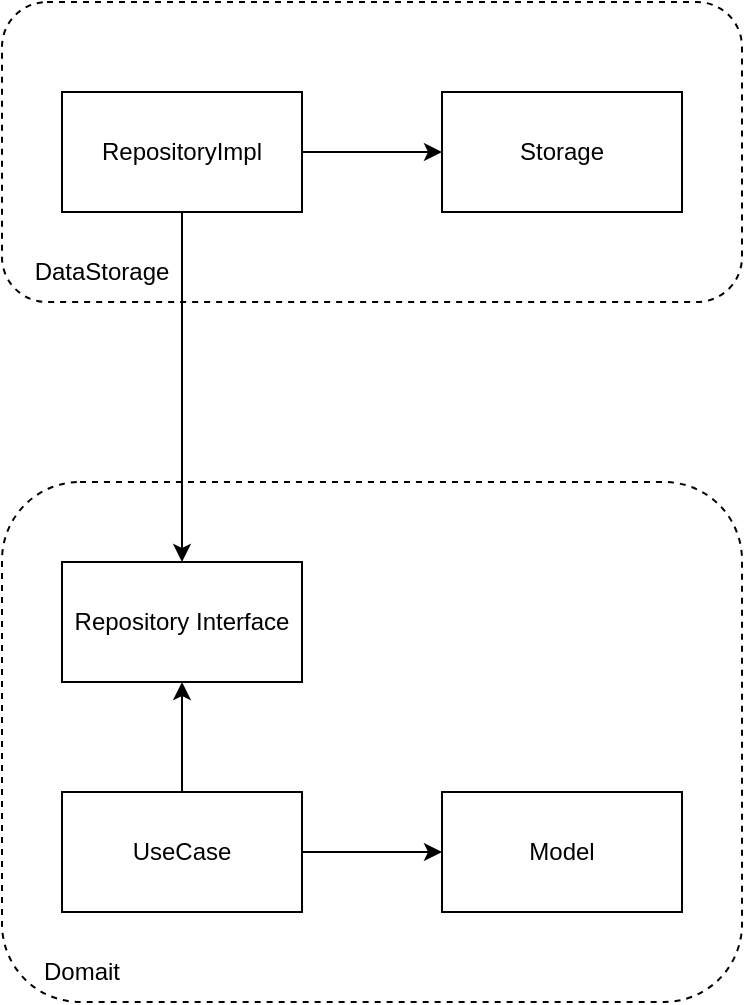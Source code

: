 <mxfile version="24.7.17">
  <diagram name="Page-1" id="HvC_uZuNoEPfbwJATk7c">
    <mxGraphModel dx="1008" dy="689" grid="1" gridSize="10" guides="1" tooltips="1" connect="1" arrows="1" fold="1" page="1" pageScale="1" pageWidth="850" pageHeight="1100" math="0" shadow="0">
      <root>
        <mxCell id="0" />
        <mxCell id="1" parent="0" />
        <mxCell id="hUkWMLdkedBmcrUZXga9-9" value="" style="rounded=1;whiteSpace=wrap;html=1;dashed=1;" vertex="1" parent="1">
          <mxGeometry x="160" y="490" width="370" height="260" as="geometry" />
        </mxCell>
        <mxCell id="hUkWMLdkedBmcrUZXga9-16" style="edgeStyle=orthogonalEdgeStyle;rounded=0;orthogonalLoop=1;jettySize=auto;html=1;exitX=1;exitY=0.5;exitDx=0;exitDy=0;entryX=0;entryY=0.5;entryDx=0;entryDy=0;" edge="1" parent="1" source="hUkWMLdkedBmcrUZXga9-14" target="hUkWMLdkedBmcrUZXga9-15">
          <mxGeometry relative="1" as="geometry" />
        </mxCell>
        <mxCell id="hUkWMLdkedBmcrUZXga9-25" style="edgeStyle=orthogonalEdgeStyle;rounded=0;orthogonalLoop=1;jettySize=auto;html=1;exitX=0.5;exitY=0;exitDx=0;exitDy=0;entryX=0.5;entryY=1;entryDx=0;entryDy=0;" edge="1" parent="1" source="hUkWMLdkedBmcrUZXga9-14" target="hUkWMLdkedBmcrUZXga9-24">
          <mxGeometry relative="1" as="geometry" />
        </mxCell>
        <mxCell id="hUkWMLdkedBmcrUZXga9-14" value="UseCase" style="rounded=0;whiteSpace=wrap;html=1;" vertex="1" parent="1">
          <mxGeometry x="190" y="645" width="120" height="60" as="geometry" />
        </mxCell>
        <mxCell id="hUkWMLdkedBmcrUZXga9-15" value="Model" style="rounded=0;whiteSpace=wrap;html=1;" vertex="1" parent="1">
          <mxGeometry x="380" y="645" width="120" height="60" as="geometry" />
        </mxCell>
        <mxCell id="hUkWMLdkedBmcrUZXga9-17" value="Domait" style="text;html=1;align=center;verticalAlign=middle;whiteSpace=wrap;rounded=0;" vertex="1" parent="1">
          <mxGeometry x="170" y="720" width="60" height="30" as="geometry" />
        </mxCell>
        <mxCell id="hUkWMLdkedBmcrUZXga9-19" value="" style="rounded=1;whiteSpace=wrap;html=1;dashed=1;" vertex="1" parent="1">
          <mxGeometry x="160" y="250" width="370" height="150" as="geometry" />
        </mxCell>
        <mxCell id="hUkWMLdkedBmcrUZXga9-21" value="DataStorage" style="text;html=1;align=center;verticalAlign=middle;whiteSpace=wrap;rounded=0;" vertex="1" parent="1">
          <mxGeometry x="180" y="370" width="60" height="30" as="geometry" />
        </mxCell>
        <mxCell id="hUkWMLdkedBmcrUZXga9-26" style="edgeStyle=orthogonalEdgeStyle;rounded=0;orthogonalLoop=1;jettySize=auto;html=1;exitX=0.5;exitY=1;exitDx=0;exitDy=0;" edge="1" parent="1" source="hUkWMLdkedBmcrUZXga9-23" target="hUkWMLdkedBmcrUZXga9-24">
          <mxGeometry relative="1" as="geometry" />
        </mxCell>
        <mxCell id="hUkWMLdkedBmcrUZXga9-28" style="edgeStyle=orthogonalEdgeStyle;rounded=0;orthogonalLoop=1;jettySize=auto;html=1;exitX=1;exitY=0.5;exitDx=0;exitDy=0;" edge="1" parent="1" source="hUkWMLdkedBmcrUZXga9-23" target="hUkWMLdkedBmcrUZXga9-27">
          <mxGeometry relative="1" as="geometry" />
        </mxCell>
        <mxCell id="hUkWMLdkedBmcrUZXga9-23" value="RepositoryImpl" style="rounded=0;whiteSpace=wrap;html=1;" vertex="1" parent="1">
          <mxGeometry x="190" y="295" width="120" height="60" as="geometry" />
        </mxCell>
        <mxCell id="hUkWMLdkedBmcrUZXga9-24" value="Repository Interface" style="rounded=0;whiteSpace=wrap;html=1;" vertex="1" parent="1">
          <mxGeometry x="190" y="530" width="120" height="60" as="geometry" />
        </mxCell>
        <mxCell id="hUkWMLdkedBmcrUZXga9-27" value="Storage" style="rounded=0;whiteSpace=wrap;html=1;" vertex="1" parent="1">
          <mxGeometry x="380" y="295" width="120" height="60" as="geometry" />
        </mxCell>
      </root>
    </mxGraphModel>
  </diagram>
</mxfile>
